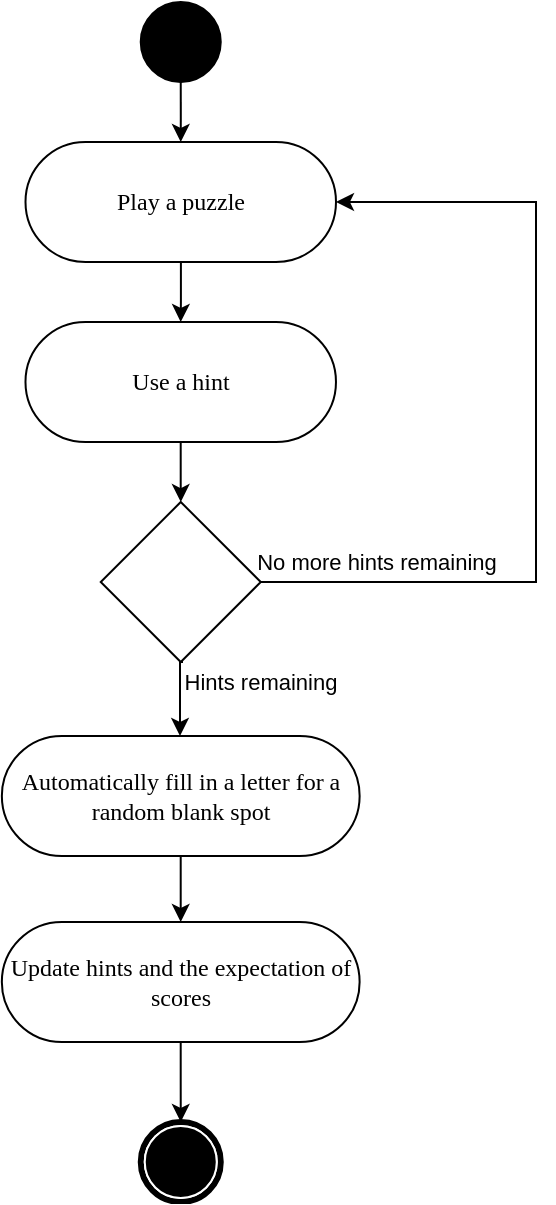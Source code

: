 <mxfile version="23.1.2" type="github">
  <diagram name="第 1 页" id="_rum_Qx3C-pl_39SnO8p">
    <mxGraphModel dx="2074" dy="3478" grid="1" gridSize="10" guides="1" tooltips="1" connect="1" arrows="1" fold="1" page="1" pageScale="1" pageWidth="827" pageHeight="1169" math="0" shadow="0">
      <root>
        <mxCell id="0" />
        <mxCell id="1" parent="0" />
        <mxCell id="ku7iXRXvoYRYUrVBcZmR-2" value="" style="edgeStyle=orthogonalEdgeStyle;rounded=0;orthogonalLoop=1;jettySize=auto;html=1;" parent="1" source="W63FELmV4LjoxZOhi6UZ-2" target="ku7iXRXvoYRYUrVBcZmR-1" edge="1">
          <mxGeometry relative="1" as="geometry" />
        </mxCell>
        <mxCell id="W63FELmV4LjoxZOhi6UZ-2" value="Automatically fill in a letter for a random blank spot" style="rounded=1;whiteSpace=wrap;html=1;shadow=0;comic=0;labelBackgroundColor=none;strokeWidth=1;fontFamily=Verdana;fontSize=12;align=center;arcSize=50;" parent="1" vertex="1">
          <mxGeometry x="272.93" y="-1813" width="178.89" height="60" as="geometry" />
        </mxCell>
        <mxCell id="W63FELmV4LjoxZOhi6UZ-3" value="" style="edgeStyle=orthogonalEdgeStyle;rounded=0;orthogonalLoop=1;jettySize=auto;html=1;entryX=0.5;entryY=0;entryDx=0;entryDy=0;" parent="1" source="W63FELmV4LjoxZOhi6UZ-4" target="W63FELmV4LjoxZOhi6UZ-9" edge="1">
          <mxGeometry relative="1" as="geometry">
            <mxPoint x="342.25" y="-1930" as="targetPoint" />
          </mxGeometry>
        </mxCell>
        <mxCell id="W63FELmV4LjoxZOhi6UZ-4" value="" style="ellipse;whiteSpace=wrap;html=1;rounded=0;shadow=0;comic=0;labelBackgroundColor=none;strokeWidth=1;fillColor=#000000;fontFamily=Verdana;fontSize=12;align=center;" parent="1" vertex="1">
          <mxGeometry x="342.37" y="-2180" width="40" height="40" as="geometry" />
        </mxCell>
        <mxCell id="W63FELmV4LjoxZOhi6UZ-7" value="" style="shape=mxgraph.bpmn.shape;html=1;verticalLabelPosition=bottom;labelBackgroundColor=#ffffff;verticalAlign=top;perimeter=ellipsePerimeter;outline=end;symbol=terminate;rounded=0;shadow=0;comic=0;strokeWidth=1;fontFamily=Verdana;fontSize=12;align=center;" parent="1" vertex="1">
          <mxGeometry x="342.38" y="-1620" width="40" height="40" as="geometry" />
        </mxCell>
        <mxCell id="W63FELmV4LjoxZOhi6UZ-17" value="" style="edgeStyle=orthogonalEdgeStyle;rounded=0;orthogonalLoop=1;jettySize=auto;html=1;" parent="1" source="W63FELmV4LjoxZOhi6UZ-9" target="W63FELmV4LjoxZOhi6UZ-16" edge="1">
          <mxGeometry relative="1" as="geometry" />
        </mxCell>
        <mxCell id="W63FELmV4LjoxZOhi6UZ-9" value="Play a puzzle" style="rounded=1;whiteSpace=wrap;html=1;shadow=0;comic=0;labelBackgroundColor=none;strokeWidth=1;fontFamily=Verdana;fontSize=12;align=center;arcSize=50;" parent="1" vertex="1">
          <mxGeometry x="284.75" y="-2110" width="155.25" height="60" as="geometry" />
        </mxCell>
        <mxCell id="W63FELmV4LjoxZOhi6UZ-10" value="" style="edgeStyle=orthogonalEdgeStyle;rounded=0;orthogonalLoop=1;jettySize=auto;html=1;" parent="1" target="W63FELmV4LjoxZOhi6UZ-2" edge="1">
          <mxGeometry relative="1" as="geometry">
            <mxPoint x="362" y="-1890" as="sourcePoint" />
            <Array as="points">
              <mxPoint x="363" y="-1890" />
              <mxPoint x="363" y="-1850" />
              <mxPoint x="362" y="-1850" />
            </Array>
          </mxGeometry>
        </mxCell>
        <mxCell id="W63FELmV4LjoxZOhi6UZ-22" value="Hints remaining" style="edgeLabel;html=1;align=center;verticalAlign=middle;resizable=0;points=[];" parent="W63FELmV4LjoxZOhi6UZ-10" vertex="1" connectable="0">
          <mxGeometry x="0.317" y="2" relative="1" as="geometry">
            <mxPoint x="38" as="offset" />
          </mxGeometry>
        </mxCell>
        <mxCell id="W63FELmV4LjoxZOhi6UZ-20" value="" style="edgeStyle=orthogonalEdgeStyle;rounded=0;orthogonalLoop=1;jettySize=auto;html=1;entryX=1;entryY=0.5;entryDx=0;entryDy=0;" parent="1" source="W63FELmV4LjoxZOhi6UZ-13" target="W63FELmV4LjoxZOhi6UZ-9" edge="1">
          <mxGeometry relative="1" as="geometry">
            <mxPoint x="482.38" y="-1890" as="targetPoint" />
            <Array as="points">
              <mxPoint x="540" y="-1890" />
              <mxPoint x="540" y="-2080" />
            </Array>
          </mxGeometry>
        </mxCell>
        <mxCell id="W63FELmV4LjoxZOhi6UZ-21" value="No more hints remaining" style="edgeLabel;html=1;align=center;verticalAlign=middle;resizable=0;points=[];" parent="W63FELmV4LjoxZOhi6UZ-20" vertex="1" connectable="0">
          <mxGeometry x="-0.734" y="-3" relative="1" as="geometry">
            <mxPoint y="-13" as="offset" />
          </mxGeometry>
        </mxCell>
        <mxCell id="W63FELmV4LjoxZOhi6UZ-13" value="" style="rhombus;whiteSpace=wrap;html=1;" parent="1" vertex="1">
          <mxGeometry x="322.38" y="-1930" width="80" height="80" as="geometry" />
        </mxCell>
        <mxCell id="W63FELmV4LjoxZOhi6UZ-18" value="" style="edgeStyle=orthogonalEdgeStyle;rounded=0;orthogonalLoop=1;jettySize=auto;html=1;" parent="1" source="W63FELmV4LjoxZOhi6UZ-16" target="W63FELmV4LjoxZOhi6UZ-13" edge="1">
          <mxGeometry relative="1" as="geometry" />
        </mxCell>
        <mxCell id="W63FELmV4LjoxZOhi6UZ-16" value="Use a hint" style="rounded=1;whiteSpace=wrap;html=1;shadow=0;comic=0;labelBackgroundColor=none;strokeWidth=1;fontFamily=Verdana;fontSize=12;align=center;arcSize=50;" parent="1" vertex="1">
          <mxGeometry x="284.74" y="-2020" width="155.25" height="60" as="geometry" />
        </mxCell>
        <mxCell id="ku7iXRXvoYRYUrVBcZmR-3" value="" style="edgeStyle=orthogonalEdgeStyle;rounded=0;orthogonalLoop=1;jettySize=auto;html=1;" parent="1" source="ku7iXRXvoYRYUrVBcZmR-1" target="W63FELmV4LjoxZOhi6UZ-7" edge="1">
          <mxGeometry relative="1" as="geometry" />
        </mxCell>
        <mxCell id="ku7iXRXvoYRYUrVBcZmR-1" value="Update hints and the expectation of scores" style="rounded=1;whiteSpace=wrap;html=1;shadow=0;comic=0;labelBackgroundColor=none;strokeWidth=1;fontFamily=Verdana;fontSize=12;align=center;arcSize=50;" parent="1" vertex="1">
          <mxGeometry x="272.92" y="-1720" width="178.89" height="60" as="geometry" />
        </mxCell>
      </root>
    </mxGraphModel>
  </diagram>
</mxfile>
